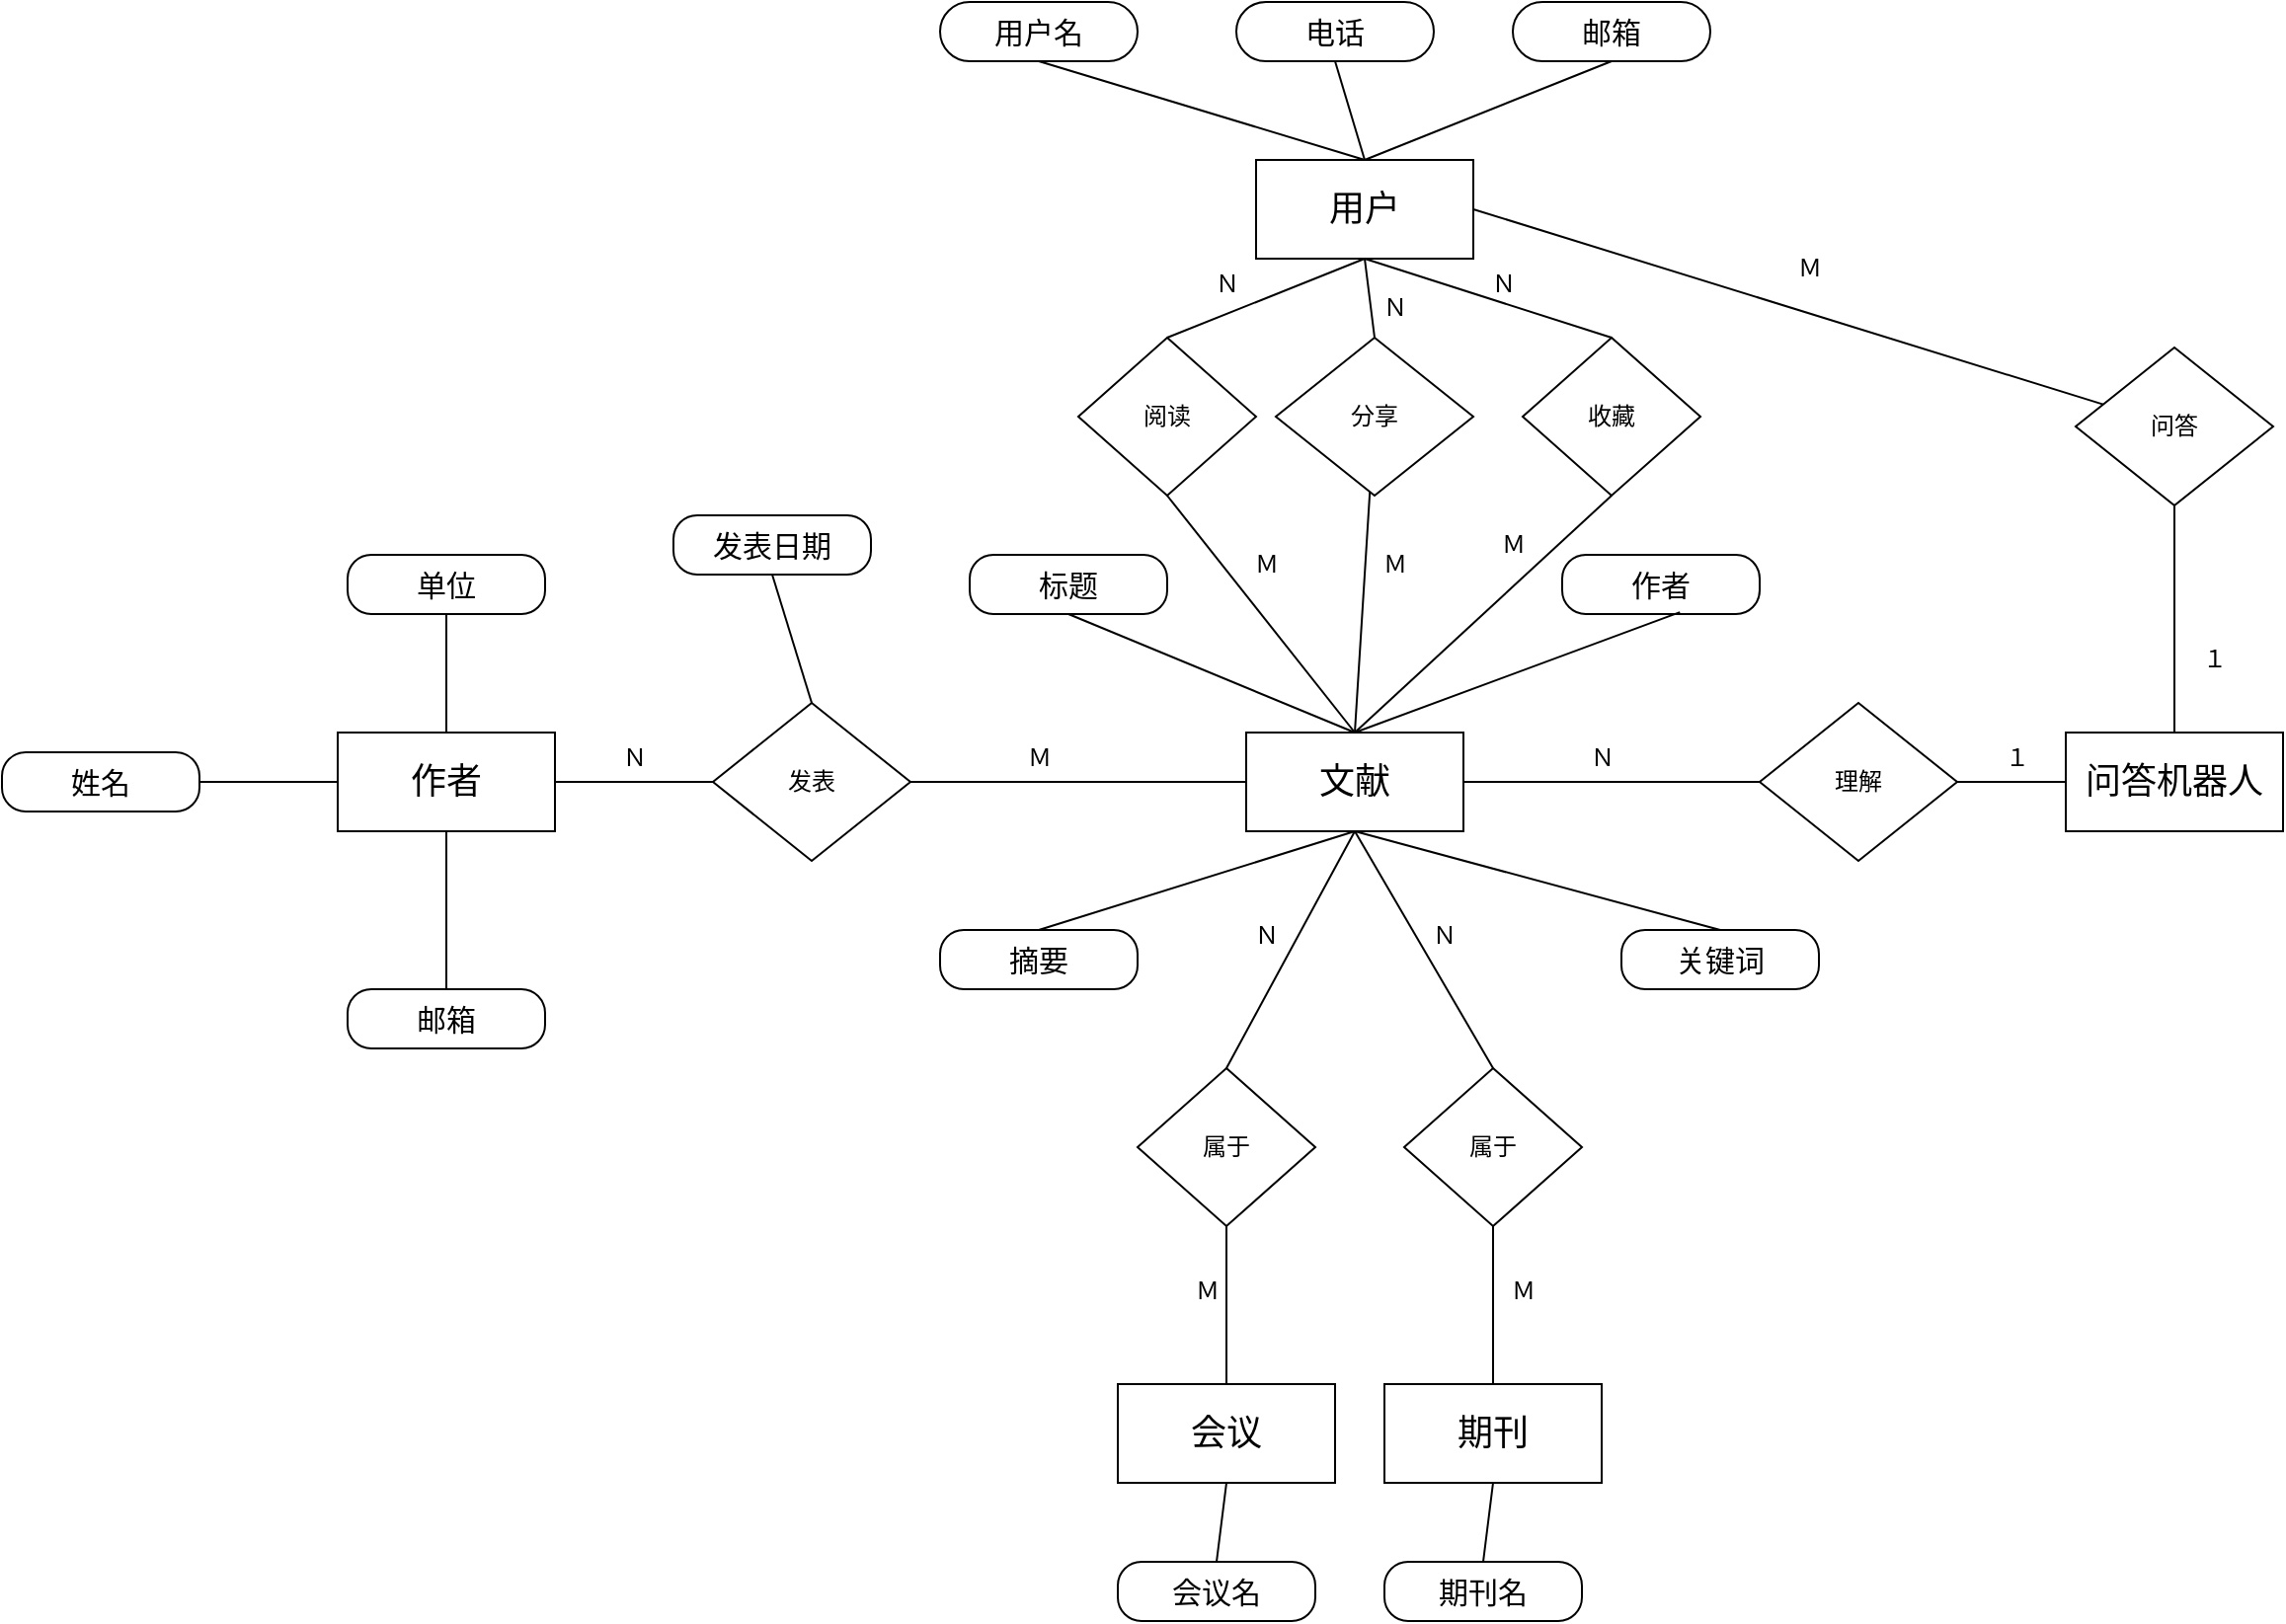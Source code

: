<mxfile version="22.0.4" type="github">
  <diagram id="R2lEEEUBdFMjLlhIrx00" name="Page-1">
    <mxGraphModel dx="2481" dy="933" grid="1" gridSize="10" guides="1" tooltips="1" connect="1" arrows="1" fold="1" page="1" pageScale="1" pageWidth="850" pageHeight="1100" math="0" shadow="0" extFonts="Permanent Marker^https://fonts.googleapis.com/css?family=Permanent+Marker">
      <root>
        <mxCell id="0" />
        <mxCell id="1" parent="0" />
        <mxCell id="AYaAB2OeAgBcZ0UBHdoZ-27" style="rounded=0;orthogonalLoop=1;jettySize=auto;html=1;exitX=0.5;exitY=1;exitDx=0;exitDy=0;entryX=0.5;entryY=0;entryDx=0;entryDy=0;endArrow=none;endFill=0;" edge="1" parent="1" source="AYaAB2OeAgBcZ0UBHdoZ-1" target="AYaAB2OeAgBcZ0UBHdoZ-25">
          <mxGeometry relative="1" as="geometry" />
        </mxCell>
        <mxCell id="AYaAB2OeAgBcZ0UBHdoZ-29" style="rounded=0;orthogonalLoop=1;jettySize=auto;html=1;exitX=0.5;exitY=1;exitDx=0;exitDy=0;entryX=0.5;entryY=0;entryDx=0;entryDy=0;endArrow=none;endFill=0;" edge="1" parent="1" source="AYaAB2OeAgBcZ0UBHdoZ-1" target="AYaAB2OeAgBcZ0UBHdoZ-28">
          <mxGeometry relative="1" as="geometry" />
        </mxCell>
        <mxCell id="AYaAB2OeAgBcZ0UBHdoZ-32" style="rounded=0;orthogonalLoop=1;jettySize=auto;html=1;exitX=1;exitY=0.5;exitDx=0;exitDy=0;endArrow=none;endFill=0;" edge="1" parent="1" source="AYaAB2OeAgBcZ0UBHdoZ-1" target="AYaAB2OeAgBcZ0UBHdoZ-31">
          <mxGeometry relative="1" as="geometry" />
        </mxCell>
        <mxCell id="AYaAB2OeAgBcZ0UBHdoZ-1" value="&lt;font style=&quot;font-size: 18px;&quot;&gt;用户&lt;/font&gt;" style="rounded=0;whiteSpace=wrap;html=1;" vertex="1" parent="1">
          <mxGeometry x="465" y="300" width="110" height="50" as="geometry" />
        </mxCell>
        <mxCell id="AYaAB2OeAgBcZ0UBHdoZ-3" value="" style="shape=table;startSize=0;container=1;collapsible=1;childLayout=tableLayout;fixedRows=1;rowLines=0;fontStyle=0;align=center;resizeLast=1;strokeColor=none;fillColor=none;collapsible=0;" vertex="1" parent="1">
          <mxGeometry x="305" y="500" width="180" height="30" as="geometry" />
        </mxCell>
        <mxCell id="AYaAB2OeAgBcZ0UBHdoZ-4" value="" style="shape=tableRow;horizontal=0;startSize=0;swimlaneHead=0;swimlaneBody=0;fillColor=none;collapsible=0;dropTarget=0;points=[[0,0.5],[1,0.5]];portConstraint=eastwest;top=0;left=0;right=0;bottom=0;" vertex="1" parent="AYaAB2OeAgBcZ0UBHdoZ-3">
          <mxGeometry width="180" height="30" as="geometry" />
        </mxCell>
        <mxCell id="AYaAB2OeAgBcZ0UBHdoZ-5" value="" style="shape=partialRectangle;connectable=0;fillColor=none;top=0;left=0;bottom=0;right=0;fontStyle=0;overflow=hidden;whiteSpace=wrap;html=1;" vertex="1" parent="AYaAB2OeAgBcZ0UBHdoZ-4">
          <mxGeometry width="30" height="30" as="geometry">
            <mxRectangle width="30" height="30" as="alternateBounds" />
          </mxGeometry>
        </mxCell>
        <mxCell id="AYaAB2OeAgBcZ0UBHdoZ-6" value="" style="shape=partialRectangle;connectable=0;fillColor=none;top=0;left=0;bottom=0;right=0;align=left;spacingLeft=6;fontStyle=0;overflow=hidden;whiteSpace=wrap;html=1;" vertex="1" parent="AYaAB2OeAgBcZ0UBHdoZ-4">
          <mxGeometry x="30" width="150" height="30" as="geometry">
            <mxRectangle width="150" height="30" as="alternateBounds" />
          </mxGeometry>
        </mxCell>
        <mxCell id="AYaAB2OeAgBcZ0UBHdoZ-46" style="rounded=0;orthogonalLoop=1;jettySize=auto;html=1;exitX=0.5;exitY=1;exitDx=0;exitDy=0;entryX=0.5;entryY=0;entryDx=0;entryDy=0;endArrow=none;endFill=0;" edge="1" parent="1" source="AYaAB2OeAgBcZ0UBHdoZ-8" target="AYaAB2OeAgBcZ0UBHdoZ-14">
          <mxGeometry relative="1" as="geometry" />
        </mxCell>
        <mxCell id="AYaAB2OeAgBcZ0UBHdoZ-8" value="&lt;span style=&quot;font-size: 15px;&quot;&gt;发表日期&lt;/span&gt;" style="rounded=1;whiteSpace=wrap;html=1;arcSize=40;fontColor=#000000;fillColor=#FFFFFF;strokeColor=#000000;" vertex="1" parent="1">
          <mxGeometry x="170" y="480" width="100" height="30" as="geometry" />
        </mxCell>
        <mxCell id="AYaAB2OeAgBcZ0UBHdoZ-15" style="edgeStyle=orthogonalEdgeStyle;rounded=0;orthogonalLoop=1;jettySize=auto;html=1;exitX=1;exitY=0.5;exitDx=0;exitDy=0;entryX=0;entryY=0.5;entryDx=0;entryDy=0;endArrow=none;endFill=0;" edge="1" parent="1" source="AYaAB2OeAgBcZ0UBHdoZ-10" target="AYaAB2OeAgBcZ0UBHdoZ-14">
          <mxGeometry relative="1" as="geometry" />
        </mxCell>
        <mxCell id="AYaAB2OeAgBcZ0UBHdoZ-81" style="rounded=0;orthogonalLoop=1;jettySize=auto;html=1;exitX=0.5;exitY=1;exitDx=0;exitDy=0;entryX=0.5;entryY=0;entryDx=0;entryDy=0;endArrow=none;endFill=0;" edge="1" parent="1" source="AYaAB2OeAgBcZ0UBHdoZ-10" target="AYaAB2OeAgBcZ0UBHdoZ-79">
          <mxGeometry relative="1" as="geometry" />
        </mxCell>
        <mxCell id="AYaAB2OeAgBcZ0UBHdoZ-82" style="rounded=0;orthogonalLoop=1;jettySize=auto;html=1;exitX=0.5;exitY=0;exitDx=0;exitDy=0;entryX=0.5;entryY=1;entryDx=0;entryDy=0;endArrow=none;endFill=0;" edge="1" parent="1" source="AYaAB2OeAgBcZ0UBHdoZ-10" target="AYaAB2OeAgBcZ0UBHdoZ-77">
          <mxGeometry relative="1" as="geometry" />
        </mxCell>
        <mxCell id="AYaAB2OeAgBcZ0UBHdoZ-83" style="rounded=0;orthogonalLoop=1;jettySize=auto;html=1;exitX=0;exitY=0.5;exitDx=0;exitDy=0;entryX=1;entryY=0.5;entryDx=0;entryDy=0;endArrow=none;endFill=0;" edge="1" parent="1" source="AYaAB2OeAgBcZ0UBHdoZ-10" target="AYaAB2OeAgBcZ0UBHdoZ-78">
          <mxGeometry relative="1" as="geometry" />
        </mxCell>
        <mxCell id="AYaAB2OeAgBcZ0UBHdoZ-10" value="&lt;span style=&quot;font-size: 18px;&quot;&gt;作者&lt;/span&gt;" style="rounded=0;whiteSpace=wrap;html=1;" vertex="1" parent="1">
          <mxGeometry y="590" width="110" height="50" as="geometry" />
        </mxCell>
        <mxCell id="AYaAB2OeAgBcZ0UBHdoZ-16" style="edgeStyle=orthogonalEdgeStyle;rounded=0;orthogonalLoop=1;jettySize=auto;html=1;exitX=0;exitY=0.5;exitDx=0;exitDy=0;entryX=1;entryY=0.5;entryDx=0;entryDy=0;endArrow=none;endFill=0;" edge="1" parent="1" source="AYaAB2OeAgBcZ0UBHdoZ-11" target="AYaAB2OeAgBcZ0UBHdoZ-14">
          <mxGeometry relative="1" as="geometry" />
        </mxCell>
        <mxCell id="AYaAB2OeAgBcZ0UBHdoZ-30" style="rounded=0;orthogonalLoop=1;jettySize=auto;html=1;exitX=0.5;exitY=0;exitDx=0;exitDy=0;endArrow=none;endFill=0;" edge="1" parent="1" source="AYaAB2OeAgBcZ0UBHdoZ-11" target="AYaAB2OeAgBcZ0UBHdoZ-28">
          <mxGeometry relative="1" as="geometry" />
        </mxCell>
        <mxCell id="AYaAB2OeAgBcZ0UBHdoZ-35" style="rounded=0;orthogonalLoop=1;jettySize=auto;html=1;exitX=1;exitY=0.5;exitDx=0;exitDy=0;entryX=0;entryY=0.5;entryDx=0;entryDy=0;endArrow=none;endFill=0;" edge="1" parent="1" source="AYaAB2OeAgBcZ0UBHdoZ-11" target="AYaAB2OeAgBcZ0UBHdoZ-34">
          <mxGeometry relative="1" as="geometry" />
        </mxCell>
        <mxCell id="AYaAB2OeAgBcZ0UBHdoZ-64" style="rounded=0;orthogonalLoop=1;jettySize=auto;html=1;exitX=0.5;exitY=0;exitDx=0;exitDy=0;entryX=0.5;entryY=1;entryDx=0;entryDy=0;endArrow=none;endFill=0;" edge="1" parent="1" source="AYaAB2OeAgBcZ0UBHdoZ-11" target="AYaAB2OeAgBcZ0UBHdoZ-58">
          <mxGeometry relative="1" as="geometry" />
        </mxCell>
        <mxCell id="AYaAB2OeAgBcZ0UBHdoZ-65" style="rounded=0;orthogonalLoop=1;jettySize=auto;html=1;exitX=0.5;exitY=1;exitDx=0;exitDy=0;entryX=0.5;entryY=0;entryDx=0;entryDy=0;endArrow=none;endFill=0;" edge="1" parent="1" source="AYaAB2OeAgBcZ0UBHdoZ-11" target="AYaAB2OeAgBcZ0UBHdoZ-62">
          <mxGeometry relative="1" as="geometry" />
        </mxCell>
        <mxCell id="AYaAB2OeAgBcZ0UBHdoZ-66" style="rounded=0;orthogonalLoop=1;jettySize=auto;html=1;exitX=0.5;exitY=1;exitDx=0;exitDy=0;entryX=0.5;entryY=0;entryDx=0;entryDy=0;endArrow=none;endFill=0;" edge="1" parent="1" source="AYaAB2OeAgBcZ0UBHdoZ-11" target="AYaAB2OeAgBcZ0UBHdoZ-61">
          <mxGeometry relative="1" as="geometry" />
        </mxCell>
        <mxCell id="AYaAB2OeAgBcZ0UBHdoZ-11" value="&lt;font style=&quot;font-size: 18px;&quot;&gt;文献&lt;/font&gt;" style="rounded=0;whiteSpace=wrap;html=1;" vertex="1" parent="1">
          <mxGeometry x="460" y="590" width="110" height="50" as="geometry" />
        </mxCell>
        <mxCell id="AYaAB2OeAgBcZ0UBHdoZ-75" style="rounded=0;orthogonalLoop=1;jettySize=auto;html=1;exitX=0.5;exitY=1;exitDx=0;exitDy=0;entryX=0.5;entryY=0;entryDx=0;entryDy=0;endArrow=none;endFill=0;" edge="1" parent="1" source="AYaAB2OeAgBcZ0UBHdoZ-12" target="AYaAB2OeAgBcZ0UBHdoZ-70">
          <mxGeometry relative="1" as="geometry" />
        </mxCell>
        <mxCell id="AYaAB2OeAgBcZ0UBHdoZ-12" value="&lt;span style=&quot;font-size: 18px;&quot;&gt;会议&lt;/span&gt;" style="rounded=0;whiteSpace=wrap;html=1;" vertex="1" parent="1">
          <mxGeometry x="395" y="920" width="110" height="50" as="geometry" />
        </mxCell>
        <mxCell id="AYaAB2OeAgBcZ0UBHdoZ-36" style="rounded=0;orthogonalLoop=1;jettySize=auto;html=1;exitX=0;exitY=0.5;exitDx=0;exitDy=0;entryX=1;entryY=0.5;entryDx=0;entryDy=0;endArrow=none;endFill=0;" edge="1" parent="1" source="AYaAB2OeAgBcZ0UBHdoZ-13" target="AYaAB2OeAgBcZ0UBHdoZ-34">
          <mxGeometry relative="1" as="geometry" />
        </mxCell>
        <mxCell id="AYaAB2OeAgBcZ0UBHdoZ-13" value="&lt;span style=&quot;font-size: 18px;&quot;&gt;问答机器人&lt;/span&gt;" style="rounded=0;whiteSpace=wrap;html=1;" vertex="1" parent="1">
          <mxGeometry x="875" y="590" width="110" height="50" as="geometry" />
        </mxCell>
        <mxCell id="AYaAB2OeAgBcZ0UBHdoZ-14" value="发表" style="rhombus;whiteSpace=wrap;html=1;" vertex="1" parent="1">
          <mxGeometry x="190" y="575" width="100" height="80" as="geometry" />
        </mxCell>
        <mxCell id="AYaAB2OeAgBcZ0UBHdoZ-19" value="阅读" style="rhombus;whiteSpace=wrap;html=1;" vertex="1" parent="1">
          <mxGeometry x="375" y="390" width="90" height="80" as="geometry" />
        </mxCell>
        <mxCell id="AYaAB2OeAgBcZ0UBHdoZ-23" value="" style="endArrow=none;html=1;rounded=0;exitX=0.5;exitY=0;exitDx=0;exitDy=0;entryX=0.5;entryY=1;entryDx=0;entryDy=0;" edge="1" parent="1" source="AYaAB2OeAgBcZ0UBHdoZ-19" target="AYaAB2OeAgBcZ0UBHdoZ-1">
          <mxGeometry width="50" height="50" relative="1" as="geometry">
            <mxPoint x="455" y="430" as="sourcePoint" />
            <mxPoint x="505" y="380" as="targetPoint" />
          </mxGeometry>
        </mxCell>
        <mxCell id="AYaAB2OeAgBcZ0UBHdoZ-24" value="" style="endArrow=none;html=1;rounded=0;entryX=0.5;entryY=0;entryDx=0;entryDy=0;exitX=0.5;exitY=1;exitDx=0;exitDy=0;" edge="1" parent="1" source="AYaAB2OeAgBcZ0UBHdoZ-19" target="AYaAB2OeAgBcZ0UBHdoZ-11">
          <mxGeometry width="50" height="50" relative="1" as="geometry">
            <mxPoint x="480" y="540" as="sourcePoint" />
            <mxPoint x="530" y="490" as="targetPoint" />
          </mxGeometry>
        </mxCell>
        <mxCell id="AYaAB2OeAgBcZ0UBHdoZ-26" style="rounded=0;orthogonalLoop=1;jettySize=auto;html=1;exitX=0.5;exitY=1;exitDx=0;exitDy=0;entryX=0.5;entryY=0;entryDx=0;entryDy=0;endArrow=none;endFill=0;" edge="1" parent="1" source="AYaAB2OeAgBcZ0UBHdoZ-25" target="AYaAB2OeAgBcZ0UBHdoZ-11">
          <mxGeometry relative="1" as="geometry" />
        </mxCell>
        <mxCell id="AYaAB2OeAgBcZ0UBHdoZ-25" value="收藏" style="rhombus;whiteSpace=wrap;html=1;" vertex="1" parent="1">
          <mxGeometry x="600" y="390" width="90" height="80" as="geometry" />
        </mxCell>
        <mxCell id="AYaAB2OeAgBcZ0UBHdoZ-28" value="分享" style="rhombus;whiteSpace=wrap;html=1;" vertex="1" parent="1">
          <mxGeometry x="475" y="390" width="100" height="80" as="geometry" />
        </mxCell>
        <mxCell id="AYaAB2OeAgBcZ0UBHdoZ-33" style="rounded=0;orthogonalLoop=1;jettySize=auto;html=1;exitX=0.5;exitY=1;exitDx=0;exitDy=0;entryX=0.5;entryY=0;entryDx=0;entryDy=0;endArrow=none;endFill=0;" edge="1" parent="1" source="AYaAB2OeAgBcZ0UBHdoZ-31" target="AYaAB2OeAgBcZ0UBHdoZ-13">
          <mxGeometry relative="1" as="geometry" />
        </mxCell>
        <mxCell id="AYaAB2OeAgBcZ0UBHdoZ-31" value="问答" style="rhombus;whiteSpace=wrap;html=1;" vertex="1" parent="1">
          <mxGeometry x="880" y="395" width="100" height="80" as="geometry" />
        </mxCell>
        <mxCell id="AYaAB2OeAgBcZ0UBHdoZ-34" value="理解" style="rhombus;whiteSpace=wrap;html=1;" vertex="1" parent="1">
          <mxGeometry x="720" y="575" width="100" height="80" as="geometry" />
        </mxCell>
        <mxCell id="AYaAB2OeAgBcZ0UBHdoZ-76" style="rounded=0;orthogonalLoop=1;jettySize=auto;html=1;exitX=0.5;exitY=1;exitDx=0;exitDy=0;entryX=0.5;entryY=0;entryDx=0;entryDy=0;endArrow=none;endFill=0;" edge="1" parent="1" source="AYaAB2OeAgBcZ0UBHdoZ-37" target="AYaAB2OeAgBcZ0UBHdoZ-71">
          <mxGeometry relative="1" as="geometry" />
        </mxCell>
        <mxCell id="AYaAB2OeAgBcZ0UBHdoZ-37" value="&lt;span style=&quot;font-size: 18px;&quot;&gt;期刊&lt;/span&gt;" style="rounded=0;whiteSpace=wrap;html=1;" vertex="1" parent="1">
          <mxGeometry x="530" y="920" width="110" height="50" as="geometry" />
        </mxCell>
        <mxCell id="AYaAB2OeAgBcZ0UBHdoZ-39" style="rounded=0;orthogonalLoop=1;jettySize=auto;html=1;exitX=0.5;exitY=1;exitDx=0;exitDy=0;entryX=0.5;entryY=0;entryDx=0;entryDy=0;endArrow=none;endFill=0;" edge="1" parent="1" target="AYaAB2OeAgBcZ0UBHdoZ-41" source="AYaAB2OeAgBcZ0UBHdoZ-11">
          <mxGeometry relative="1" as="geometry">
            <mxPoint x="415" y="610" as="sourcePoint" />
          </mxGeometry>
        </mxCell>
        <mxCell id="AYaAB2OeAgBcZ0UBHdoZ-40" style="rounded=0;orthogonalLoop=1;jettySize=auto;html=1;exitX=0.5;exitY=1;exitDx=0;exitDy=0;endArrow=none;endFill=0;entryX=0.5;entryY=0;entryDx=0;entryDy=0;" edge="1" parent="1" source="AYaAB2OeAgBcZ0UBHdoZ-41" target="AYaAB2OeAgBcZ0UBHdoZ-12">
          <mxGeometry relative="1" as="geometry">
            <mxPoint x="380" y="900" as="targetPoint" />
          </mxGeometry>
        </mxCell>
        <mxCell id="AYaAB2OeAgBcZ0UBHdoZ-41" value="属于" style="rhombus;whiteSpace=wrap;html=1;" vertex="1" parent="1">
          <mxGeometry x="405" y="760" width="90" height="80" as="geometry" />
        </mxCell>
        <mxCell id="AYaAB2OeAgBcZ0UBHdoZ-42" style="rounded=0;orthogonalLoop=1;jettySize=auto;html=1;exitX=0.5;exitY=1;exitDx=0;exitDy=0;entryX=0.5;entryY=0;entryDx=0;entryDy=0;endArrow=none;endFill=0;" edge="1" parent="1" target="AYaAB2OeAgBcZ0UBHdoZ-44" source="AYaAB2OeAgBcZ0UBHdoZ-11">
          <mxGeometry relative="1" as="geometry">
            <mxPoint x="790" y="630" as="sourcePoint" />
          </mxGeometry>
        </mxCell>
        <mxCell id="AYaAB2OeAgBcZ0UBHdoZ-45" style="edgeStyle=orthogonalEdgeStyle;rounded=0;orthogonalLoop=1;jettySize=auto;html=1;exitX=0.5;exitY=1;exitDx=0;exitDy=0;endArrow=none;endFill=0;" edge="1" parent="1" source="AYaAB2OeAgBcZ0UBHdoZ-44" target="AYaAB2OeAgBcZ0UBHdoZ-37">
          <mxGeometry relative="1" as="geometry" />
        </mxCell>
        <mxCell id="AYaAB2OeAgBcZ0UBHdoZ-44" value="属于" style="rhombus;whiteSpace=wrap;html=1;" vertex="1" parent="1">
          <mxGeometry x="540" y="760" width="90" height="80" as="geometry" />
        </mxCell>
        <mxCell id="AYaAB2OeAgBcZ0UBHdoZ-55" style="rounded=0;orthogonalLoop=1;jettySize=auto;html=1;exitX=0.5;exitY=1;exitDx=0;exitDy=0;entryX=0.5;entryY=0;entryDx=0;entryDy=0;endArrow=none;endFill=0;" edge="1" parent="1" source="AYaAB2OeAgBcZ0UBHdoZ-47" target="AYaAB2OeAgBcZ0UBHdoZ-1">
          <mxGeometry relative="1" as="geometry" />
        </mxCell>
        <mxCell id="AYaAB2OeAgBcZ0UBHdoZ-47" value="&lt;span style=&quot;font-size: 15px;&quot;&gt;用户名&lt;/span&gt;" style="rounded=1;whiteSpace=wrap;html=1;arcSize=50;fontColor=#000000;fillColor=#FFFFFF;strokeColor=#000000;" vertex="1" parent="1">
          <mxGeometry x="305" y="220" width="100" height="30" as="geometry" />
        </mxCell>
        <mxCell id="AYaAB2OeAgBcZ0UBHdoZ-56" style="rounded=0;orthogonalLoop=1;jettySize=auto;html=1;exitX=0.5;exitY=1;exitDx=0;exitDy=0;entryX=0.5;entryY=0;entryDx=0;entryDy=0;endArrow=none;endFill=0;" edge="1" parent="1" source="AYaAB2OeAgBcZ0UBHdoZ-48" target="AYaAB2OeAgBcZ0UBHdoZ-1">
          <mxGeometry relative="1" as="geometry" />
        </mxCell>
        <mxCell id="AYaAB2OeAgBcZ0UBHdoZ-48" value="&lt;span style=&quot;font-size: 15px;&quot;&gt;电话&lt;/span&gt;" style="rounded=1;whiteSpace=wrap;html=1;arcSize=50;fontColor=#000000;fillColor=#FFFFFF;strokeColor=#000000;" vertex="1" parent="1">
          <mxGeometry x="455" y="220" width="100" height="30" as="geometry" />
        </mxCell>
        <mxCell id="AYaAB2OeAgBcZ0UBHdoZ-57" style="rounded=0;orthogonalLoop=1;jettySize=auto;html=1;exitX=0.5;exitY=1;exitDx=0;exitDy=0;entryX=0.5;entryY=0;entryDx=0;entryDy=0;endArrow=none;endFill=0;" edge="1" parent="1" source="AYaAB2OeAgBcZ0UBHdoZ-49" target="AYaAB2OeAgBcZ0UBHdoZ-1">
          <mxGeometry relative="1" as="geometry" />
        </mxCell>
        <mxCell id="AYaAB2OeAgBcZ0UBHdoZ-49" value="&lt;span style=&quot;font-size: 15px;&quot;&gt;邮箱&lt;/span&gt;" style="rounded=1;whiteSpace=wrap;html=1;arcSize=50;fontColor=#000000;fillColor=#FFFFFF;strokeColor=#000000;" vertex="1" parent="1">
          <mxGeometry x="595" y="220" width="100" height="30" as="geometry" />
        </mxCell>
        <mxCell id="AYaAB2OeAgBcZ0UBHdoZ-58" value="&lt;span style=&quot;font-size: 15px;&quot;&gt;标题&lt;/span&gt;" style="rounded=1;whiteSpace=wrap;html=1;arcSize=40;fontColor=#000000;fillColor=#FFFFFF;strokeColor=#000000;" vertex="1" parent="1">
          <mxGeometry x="320" y="500" width="100" height="30" as="geometry" />
        </mxCell>
        <mxCell id="AYaAB2OeAgBcZ0UBHdoZ-59" value="&lt;span style=&quot;font-size: 15px;&quot;&gt;作者&lt;/span&gt;" style="rounded=1;whiteSpace=wrap;html=1;arcSize=40;fontColor=#000000;fillColor=#FFFFFF;strokeColor=#000000;" vertex="1" parent="1">
          <mxGeometry x="620" y="500" width="100" height="30" as="geometry" />
        </mxCell>
        <mxCell id="AYaAB2OeAgBcZ0UBHdoZ-61" value="&lt;span style=&quot;font-size: 15px;&quot;&gt;摘要&lt;/span&gt;" style="rounded=1;whiteSpace=wrap;html=1;arcSize=40;fontColor=#000000;fillColor=#FFFFFF;strokeColor=#000000;" vertex="1" parent="1">
          <mxGeometry x="305" y="690" width="100" height="30" as="geometry" />
        </mxCell>
        <mxCell id="AYaAB2OeAgBcZ0UBHdoZ-62" value="&lt;span style=&quot;font-size: 15px;&quot;&gt;关键词&lt;/span&gt;" style="rounded=1;whiteSpace=wrap;html=1;arcSize=40;fontColor=#000000;fillColor=#FFFFFF;strokeColor=#000000;" vertex="1" parent="1">
          <mxGeometry x="650" y="690" width="100" height="30" as="geometry" />
        </mxCell>
        <mxCell id="AYaAB2OeAgBcZ0UBHdoZ-63" style="rounded=0;orthogonalLoop=1;jettySize=auto;html=1;exitX=0.5;exitY=0;exitDx=0;exitDy=0;entryX=0.596;entryY=0.968;entryDx=0;entryDy=0;entryPerimeter=0;endArrow=none;endFill=0;" edge="1" parent="1" source="AYaAB2OeAgBcZ0UBHdoZ-11" target="AYaAB2OeAgBcZ0UBHdoZ-59">
          <mxGeometry relative="1" as="geometry" />
        </mxCell>
        <mxCell id="AYaAB2OeAgBcZ0UBHdoZ-70" value="&lt;span style=&quot;font-size: 15px;&quot;&gt;会议名&lt;/span&gt;" style="rounded=1;whiteSpace=wrap;html=1;arcSize=40;fontColor=#000000;fillColor=#FFFFFF;strokeColor=#000000;" vertex="1" parent="1">
          <mxGeometry x="395" y="1010" width="100" height="30" as="geometry" />
        </mxCell>
        <mxCell id="AYaAB2OeAgBcZ0UBHdoZ-71" value="&lt;span style=&quot;font-size: 15px;&quot;&gt;期刊名&lt;/span&gt;" style="rounded=1;whiteSpace=wrap;html=1;arcSize=40;fontColor=#000000;fillColor=#FFFFFF;strokeColor=#000000;" vertex="1" parent="1">
          <mxGeometry x="530" y="1010" width="100" height="30" as="geometry" />
        </mxCell>
        <mxCell id="AYaAB2OeAgBcZ0UBHdoZ-77" value="&lt;span style=&quot;font-size: 15px;&quot;&gt;单位&lt;/span&gt;" style="rounded=1;whiteSpace=wrap;html=1;arcSize=40;fontColor=#000000;fillColor=#FFFFFF;strokeColor=#000000;" vertex="1" parent="1">
          <mxGeometry x="5" y="500" width="100" height="30" as="geometry" />
        </mxCell>
        <mxCell id="AYaAB2OeAgBcZ0UBHdoZ-78" value="&lt;span style=&quot;font-size: 15px;&quot;&gt;姓名&lt;/span&gt;" style="rounded=1;whiteSpace=wrap;html=1;arcSize=40;fontColor=#000000;fillColor=#FFFFFF;strokeColor=#000000;" vertex="1" parent="1">
          <mxGeometry x="-170" y="600" width="100" height="30" as="geometry" />
        </mxCell>
        <mxCell id="AYaAB2OeAgBcZ0UBHdoZ-79" value="&lt;span style=&quot;font-size: 15px;&quot;&gt;邮箱&lt;/span&gt;" style="rounded=1;whiteSpace=wrap;html=1;arcSize=40;fontColor=#000000;fillColor=#FFFFFF;strokeColor=#000000;" vertex="1" parent="1">
          <mxGeometry x="5" y="720" width="100" height="30" as="geometry" />
        </mxCell>
        <mxCell id="AYaAB2OeAgBcZ0UBHdoZ-86" value="Ｎ" style="text;html=1;align=center;verticalAlign=middle;resizable=0;points=[];autosize=1;strokeColor=none;fillColor=none;" vertex="1" parent="1">
          <mxGeometry x="130" y="588" width="40" height="30" as="geometry" />
        </mxCell>
        <mxCell id="AYaAB2OeAgBcZ0UBHdoZ-87" value="Ｍ" style="text;html=1;align=center;verticalAlign=middle;resizable=0;points=[];autosize=1;strokeColor=none;fillColor=none;" vertex="1" parent="1">
          <mxGeometry x="335" y="588" width="40" height="30" as="geometry" />
        </mxCell>
        <mxCell id="AYaAB2OeAgBcZ0UBHdoZ-88" value="Ｎ" style="text;html=1;align=center;verticalAlign=middle;resizable=0;points=[];autosize=1;strokeColor=none;fillColor=none;" vertex="1" parent="1">
          <mxGeometry x="450" y="678" width="40" height="30" as="geometry" />
        </mxCell>
        <mxCell id="AYaAB2OeAgBcZ0UBHdoZ-89" value="Ｍ" style="text;html=1;align=center;verticalAlign=middle;resizable=0;points=[];autosize=1;strokeColor=none;fillColor=none;" vertex="1" parent="1">
          <mxGeometry x="420" y="858" width="40" height="30" as="geometry" />
        </mxCell>
        <mxCell id="AYaAB2OeAgBcZ0UBHdoZ-90" value="Ｎ" style="text;html=1;align=center;verticalAlign=middle;resizable=0;points=[];autosize=1;strokeColor=none;fillColor=none;" vertex="1" parent="1">
          <mxGeometry x="540" y="678" width="40" height="30" as="geometry" />
        </mxCell>
        <mxCell id="AYaAB2OeAgBcZ0UBHdoZ-91" value="Ｍ" style="text;html=1;align=center;verticalAlign=middle;resizable=0;points=[];autosize=1;strokeColor=none;fillColor=none;" vertex="1" parent="1">
          <mxGeometry x="580" y="858" width="40" height="30" as="geometry" />
        </mxCell>
        <mxCell id="AYaAB2OeAgBcZ0UBHdoZ-92" value="Ｎ" style="text;html=1;align=center;verticalAlign=middle;resizable=0;points=[];autosize=1;strokeColor=none;fillColor=none;" vertex="1" parent="1">
          <mxGeometry x="620" y="588" width="40" height="30" as="geometry" />
        </mxCell>
        <mxCell id="AYaAB2OeAgBcZ0UBHdoZ-93" value="１" style="text;html=1;align=center;verticalAlign=middle;resizable=0;points=[];autosize=1;strokeColor=none;fillColor=none;" vertex="1" parent="1">
          <mxGeometry x="830" y="588" width="40" height="30" as="geometry" />
        </mxCell>
        <mxCell id="AYaAB2OeAgBcZ0UBHdoZ-94" value="Ｍ" style="text;html=1;align=center;verticalAlign=middle;resizable=0;points=[];autosize=1;strokeColor=none;fillColor=none;" vertex="1" parent="1">
          <mxGeometry x="725" y="340" width="40" height="30" as="geometry" />
        </mxCell>
        <mxCell id="AYaAB2OeAgBcZ0UBHdoZ-95" value="１" style="text;html=1;align=center;verticalAlign=middle;resizable=0;points=[];autosize=1;strokeColor=none;fillColor=none;" vertex="1" parent="1">
          <mxGeometry x="930" y="538" width="40" height="30" as="geometry" />
        </mxCell>
        <mxCell id="AYaAB2OeAgBcZ0UBHdoZ-96" value="Ｎ" style="text;html=1;align=center;verticalAlign=middle;resizable=0;points=[];autosize=1;strokeColor=none;fillColor=none;" vertex="1" parent="1">
          <mxGeometry x="570" y="348" width="40" height="30" as="geometry" />
        </mxCell>
        <mxCell id="AYaAB2OeAgBcZ0UBHdoZ-97" value="Ｍ" style="text;html=1;align=center;verticalAlign=middle;resizable=0;points=[];autosize=1;strokeColor=none;fillColor=none;" vertex="1" parent="1">
          <mxGeometry x="575" y="480" width="40" height="30" as="geometry" />
        </mxCell>
        <mxCell id="AYaAB2OeAgBcZ0UBHdoZ-98" value="Ｎ" style="text;html=1;align=center;verticalAlign=middle;resizable=0;points=[];autosize=1;strokeColor=none;fillColor=none;" vertex="1" parent="1">
          <mxGeometry x="515" y="360" width="40" height="30" as="geometry" />
        </mxCell>
        <mxCell id="AYaAB2OeAgBcZ0UBHdoZ-99" value="Ｍ" style="text;html=1;align=center;verticalAlign=middle;resizable=0;points=[];autosize=1;strokeColor=none;fillColor=none;" vertex="1" parent="1">
          <mxGeometry x="515" y="490" width="40" height="30" as="geometry" />
        </mxCell>
        <mxCell id="AYaAB2OeAgBcZ0UBHdoZ-100" value="Ｎ" style="text;html=1;align=center;verticalAlign=middle;resizable=0;points=[];autosize=1;strokeColor=none;fillColor=none;" vertex="1" parent="1">
          <mxGeometry x="430" y="348" width="40" height="30" as="geometry" />
        </mxCell>
        <mxCell id="AYaAB2OeAgBcZ0UBHdoZ-101" value="Ｍ" style="text;html=1;align=center;verticalAlign=middle;resizable=0;points=[];autosize=1;strokeColor=none;fillColor=none;" vertex="1" parent="1">
          <mxGeometry x="450" y="490" width="40" height="30" as="geometry" />
        </mxCell>
      </root>
    </mxGraphModel>
  </diagram>
</mxfile>
